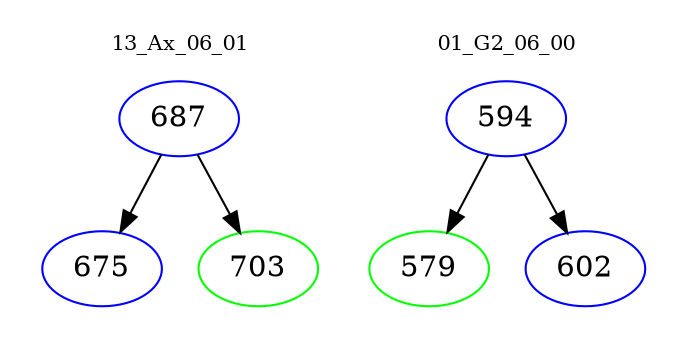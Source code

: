 digraph{
subgraph cluster_0 {
color = white
label = "13_Ax_06_01";
fontsize=10;
T0_687 [label="687", color="blue"]
T0_687 -> T0_675 [color="black"]
T0_675 [label="675", color="blue"]
T0_687 -> T0_703 [color="black"]
T0_703 [label="703", color="green"]
}
subgraph cluster_1 {
color = white
label = "01_G2_06_00";
fontsize=10;
T1_594 [label="594", color="blue"]
T1_594 -> T1_579 [color="black"]
T1_579 [label="579", color="green"]
T1_594 -> T1_602 [color="black"]
T1_602 [label="602", color="blue"]
}
}
